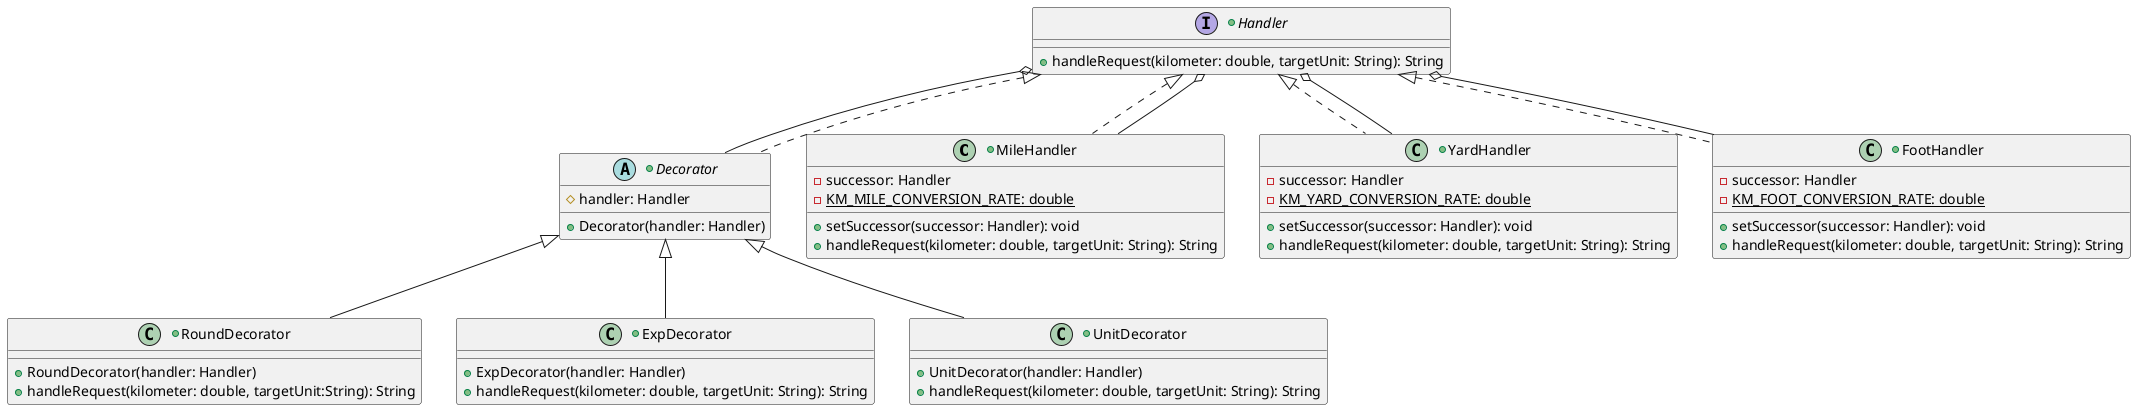 @startuml

MileHandler .u.|> Handler
YardHandler .u.|> Handler
FootHandler .u.|> Handler

MileHandler -u-o Handler
YardHandler -u-o Handler
FootHandler -u-o Handler


Decorator -u-o Handler
Decorator .u.|> Handler
RoundDecorator -u-|> Decorator
ExpDecorator -u-|> Decorator
UnitDecorator -u-|> Decorator

+interface Handler {
    +handleRequest(kilometer: double, targetUnit: String): String
}

+class MileHandler {
    -successor: Handler
    -{static} KM_MILE_CONVERSION_RATE: double

    +setSuccessor(successor: Handler): void
    +handleRequest(kilometer: double, targetUnit: String): String
}

+class YardHandler {
    -successor: Handler
    -{static} KM_YARD_CONVERSION_RATE: double

    +setSuccessor(successor: Handler): void
    +handleRequest(kilometer: double, targetUnit: String): String
}

+class FootHandler {
    -successor: Handler
    -{static} KM_FOOT_CONVERSION_RATE: double

    +setSuccessor(successor: Handler): void
    +handleRequest(kilometer: double, targetUnit: String): String
}

+abstract class Decorator {
    #handler: Handler

    +Decorator(handler: Handler)
}

+class RoundDecorator {
    +RoundDecorator(handler: Handler)
    +handleRequest(kilometer: double, targetUnit:String): String
}

+class ExpDecorator {
    +ExpDecorator(handler: Handler)
    +handleRequest(kilometer: double, targetUnit: String): String
}

+class UnitDecorator {
    +UnitDecorator(handler: Handler)
    +handleRequest(kilometer: double, targetUnit: String): String
}

@enduml